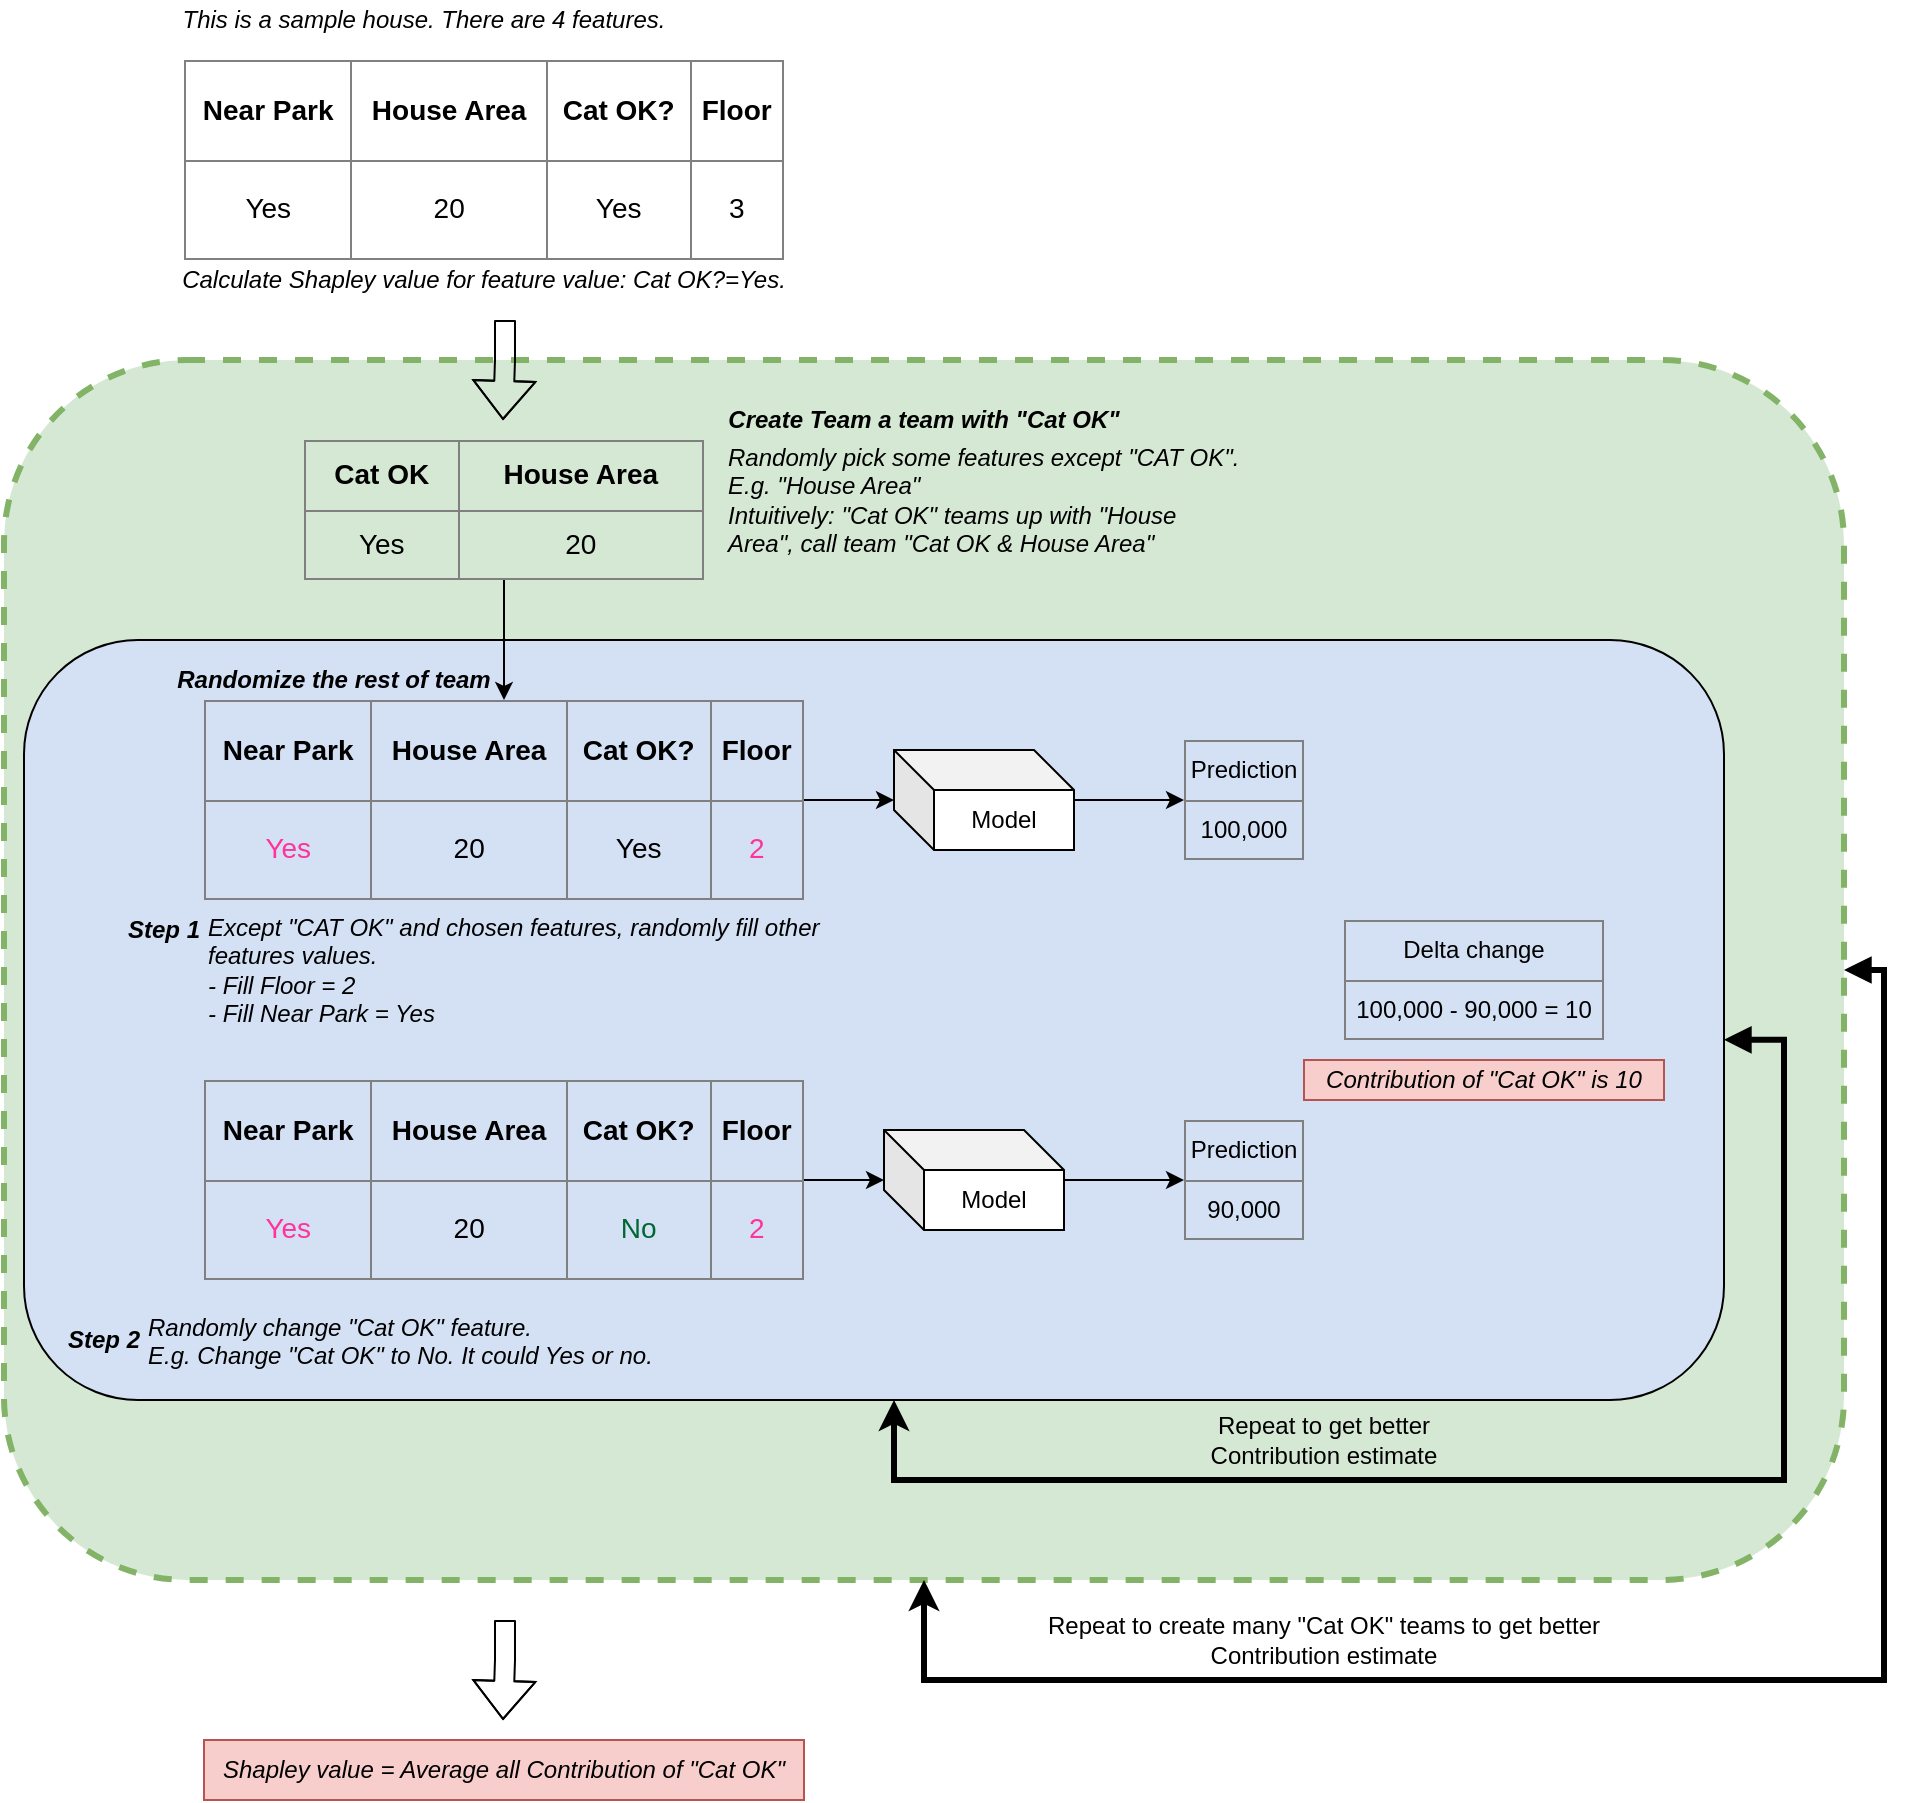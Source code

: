 <mxfile version="13.6.5" pages="4">
    <diagram id="_b5Rkqr3byR9Z1XHX-ov" name="shapley">
        <mxGraphModel dx="1127" dy="860" grid="1" gridSize="10" guides="1" tooltips="1" connect="1" arrows="1" fold="1" page="1" pageScale="1" pageWidth="1169" pageHeight="827" math="0" shadow="0">
            <root>
                <mxCell id="ipJoD4O8Gq_C7agh12_e-0"/>
                <mxCell id="ipJoD4O8Gq_C7agh12_e-1" parent="ipJoD4O8Gq_C7agh12_e-0"/>
                <mxCell id="haKVdh3nFrV-VK93i_FL-26" value="" style="rounded=1;whiteSpace=wrap;html=1;align=left;dashed=1;strokeWidth=3;fillColor=#d5e8d4;strokeColor=#82b366;" vertex="1" parent="ipJoD4O8Gq_C7agh12_e-1">
                    <mxGeometry x="80" y="220" width="920" height="610" as="geometry"/>
                </mxCell>
                <mxCell id="haKVdh3nFrV-VK93i_FL-16" value="" style="rounded=1;whiteSpace=wrap;html=1;align=left;fillColor=#D4E1F5;" vertex="1" parent="ipJoD4O8Gq_C7agh12_e-1">
                    <mxGeometry x="90" y="360" width="850" height="380" as="geometry"/>
                </mxCell>
                <mxCell id="Y4hTjhzURIqlfnZE_zD2-0" value="&lt;table border=&quot;1&quot; width=&quot;100%&quot; style=&quot;width: 100% ; height: 100% ; border-collapse: collapse&quot;&gt;&lt;tbody style=&quot;font-size: 14px&quot;&gt;&lt;tr&gt;&lt;td&gt;&lt;b&gt;Near Park&lt;/b&gt;&lt;/td&gt;&lt;td&gt;&lt;b&gt;House Area&lt;/b&gt;&lt;/td&gt;&lt;td&gt;&lt;b&gt;Cat OK?&lt;/b&gt;&lt;/td&gt;&lt;td&gt;&lt;b&gt;Floor&lt;/b&gt;&lt;/td&gt;&lt;/tr&gt;&lt;tr&gt;&lt;td&gt;Yes&lt;/td&gt;&lt;td&gt;20&lt;/td&gt;&lt;td&gt;Yes&lt;/td&gt;&lt;td&gt;3&lt;/td&gt;&lt;/tr&gt;&lt;/tbody&gt;&lt;/table&gt;" style="text;html=1;strokeColor=none;fillColor=none;overflow=fill;fontSize=12;align=center;" parent="ipJoD4O8Gq_C7agh12_e-1" vertex="1">
                    <mxGeometry x="170" y="70" width="300" height="100" as="geometry"/>
                </mxCell>
                <mxCell id="Y4hTjhzURIqlfnZE_zD2-12" value="" style="edgeStyle=orthogonalEdgeStyle;rounded=0;orthogonalLoop=1;jettySize=auto;html=1;fontSize=12;exitX=1;exitY=0.5;exitDx=0;exitDy=0;" parent="ipJoD4O8Gq_C7agh12_e-1" source="haKVdh3nFrV-VK93i_FL-4" target="haKVdh3nFrV-VK93i_FL-1" edge="1">
                    <mxGeometry relative="1" as="geometry">
                        <mxPoint x="570" y="320" as="targetPoint"/>
                    </mxGeometry>
                </mxCell>
                <mxCell id="haKVdh3nFrV-VK93i_FL-5" value="" style="edgeStyle=orthogonalEdgeStyle;rounded=0;orthogonalLoop=1;jettySize=auto;html=1;" edge="1" parent="ipJoD4O8Gq_C7agh12_e-1" source="Y4hTjhzURIqlfnZE_zD2-1" target="haKVdh3nFrV-VK93i_FL-4">
                    <mxGeometry relative="1" as="geometry"/>
                </mxCell>
                <mxCell id="Y4hTjhzURIqlfnZE_zD2-1" value="&lt;table border=&quot;1&quot; width=&quot;100%&quot; style=&quot;width: 100% ; height: 100% ; border-collapse: collapse&quot;&gt;&lt;tbody style=&quot;font-size: 14px&quot;&gt;&lt;tr&gt;&lt;td&gt;&lt;b&gt;Cat OK&lt;/b&gt;&lt;/td&gt;&lt;td&gt;&lt;b&gt;House Area&lt;/b&gt;&lt;/td&gt;&lt;/tr&gt;&lt;tr&gt;&lt;td&gt;Yes&lt;/td&gt;&lt;td&gt;20&lt;/td&gt;&lt;/tr&gt;&lt;/tbody&gt;&lt;/table&gt;" style="text;html=1;strokeColor=none;fillColor=none;overflow=fill;fontSize=12;align=center;" parent="ipJoD4O8Gq_C7agh12_e-1" vertex="1">
                    <mxGeometry x="230" y="260" width="200" height="70" as="geometry"/>
                </mxCell>
                <mxCell id="Y4hTjhzURIqlfnZE_zD2-27" value="Randomly pick some features except &quot;CAT OK&quot;. E.g. &quot;House Area&quot;&lt;br&gt;Intuitively: &quot;Cat OK&quot; teams up with &quot;House Area&quot;, call team &quot;Cat OK &amp;amp; House Area&quot;" style="text;html=1;strokeColor=none;fillColor=none;align=left;verticalAlign=middle;whiteSpace=wrap;rounded=0;fontSize=12;fontStyle=2" parent="ipJoD4O8Gq_C7agh12_e-1" vertex="1">
                    <mxGeometry x="440" y="260" width="260" height="60" as="geometry"/>
                </mxCell>
                <mxCell id="Y4hTjhzURIqlfnZE_zD2-29" value="This is a sample house. There are 4 features." style="text;html=1;strokeColor=none;fillColor=none;align=center;verticalAlign=middle;whiteSpace=wrap;rounded=0;fontSize=12;fontStyle=2" parent="ipJoD4O8Gq_C7agh12_e-1" vertex="1">
                    <mxGeometry x="130" y="40" width="320" height="20" as="geometry"/>
                </mxCell>
                <mxCell id="Y4hTjhzURIqlfnZE_zD2-30" value="" style="shape=flexArrow;endArrow=classic;html=1;fontSize=12;" parent="ipJoD4O8Gq_C7agh12_e-1" edge="1">
                    <mxGeometry width="50" height="50" relative="1" as="geometry">
                        <mxPoint x="330.5" y="200" as="sourcePoint"/>
                        <mxPoint x="329.5" y="250" as="targetPoint"/>
                        <Array as="points">
                            <mxPoint x="330.5" y="220"/>
                        </Array>
                    </mxGeometry>
                </mxCell>
                <mxCell id="bMY2A5vMi_21tMdnOpJw-0" value="Calculate Shapley value for feature value: Cat OK?=Yes." style="text;html=1;strokeColor=none;fillColor=none;align=center;verticalAlign=middle;whiteSpace=wrap;rounded=0;fontSize=12;fontStyle=2" vertex="1" parent="ipJoD4O8Gq_C7agh12_e-1">
                    <mxGeometry x="140" y="170" width="360" height="20" as="geometry"/>
                </mxCell>
                <mxCell id="bMY2A5vMi_21tMdnOpJw-1" value="Except &quot;CAT OK&quot; and chosen features, randomly fill other features values.&lt;br&gt;- Fill Floor = 2&lt;br&gt;- Fill Near Park = Yes" style="text;html=1;strokeColor=none;fillColor=none;align=left;verticalAlign=middle;whiteSpace=wrap;rounded=0;fontSize=12;fontStyle=2" vertex="1" parent="ipJoD4O8Gq_C7agh12_e-1">
                    <mxGeometry x="180" y="495" width="320" height="60" as="geometry"/>
                </mxCell>
                <mxCell id="haKVdh3nFrV-VK93i_FL-0" value="" style="edgeStyle=orthogonalEdgeStyle;rounded=0;orthogonalLoop=1;jettySize=auto;html=1;" edge="1" parent="ipJoD4O8Gq_C7agh12_e-1" source="haKVdh3nFrV-VK93i_FL-1" target="haKVdh3nFrV-VK93i_FL-2">
                    <mxGeometry relative="1" as="geometry"/>
                </mxCell>
                <mxCell id="haKVdh3nFrV-VK93i_FL-1" value="Model" style="shape=cube;whiteSpace=wrap;html=1;boundedLbl=1;backgroundOutline=1;darkOpacity=0.05;darkOpacity2=0.1;" vertex="1" parent="ipJoD4O8Gq_C7agh12_e-1">
                    <mxGeometry x="525" y="415" width="90" height="50" as="geometry"/>
                </mxCell>
                <mxCell id="haKVdh3nFrV-VK93i_FL-2" value="&lt;table border=&quot;1&quot; width=&quot;100%&quot; style=&quot;width: 100% ; height: 100% ; border-collapse: collapse&quot;&gt;&lt;tbody&gt;&lt;tr&gt;&lt;td&gt;Prediction&lt;/td&gt;&lt;/tr&gt;&lt;tr&gt;&lt;td&gt;100,000&lt;/td&gt;&lt;/tr&gt;&lt;/tbody&gt;&lt;/table&gt;" style="text;html=1;strokeColor=none;fillColor=none;overflow=fill;align=center;" vertex="1" parent="ipJoD4O8Gq_C7agh12_e-1">
                    <mxGeometry x="670" y="410" width="60" height="60" as="geometry"/>
                </mxCell>
                <mxCell id="haKVdh3nFrV-VK93i_FL-4" value="&lt;table border=&quot;1&quot; width=&quot;100%&quot; style=&quot;width: 100% ; height: 100% ; border-collapse: collapse&quot;&gt;&lt;tbody style=&quot;font-size: 14px&quot;&gt;&lt;tr&gt;&lt;td&gt;&lt;b&gt;Near Park&lt;/b&gt;&lt;/td&gt;&lt;td&gt;&lt;b&gt;House Area&lt;/b&gt;&lt;/td&gt;&lt;td&gt;&lt;b&gt;Cat OK?&lt;/b&gt;&lt;/td&gt;&lt;td&gt;&lt;b&gt;Floor&lt;/b&gt;&lt;/td&gt;&lt;/tr&gt;&lt;tr&gt;&lt;td&gt;&lt;font color=&quot;#ff3399&quot;&gt;Yes&lt;/font&gt;&lt;/td&gt;&lt;td&gt;20&lt;/td&gt;&lt;td&gt;Yes&lt;/td&gt;&lt;td&gt;&lt;font color=&quot;#ff3399&quot;&gt;2&lt;/font&gt;&lt;/td&gt;&lt;/tr&gt;&lt;/tbody&gt;&lt;/table&gt;" style="text;html=1;strokeColor=none;fillColor=none;overflow=fill;fontSize=12;align=center;" vertex="1" parent="ipJoD4O8Gq_C7agh12_e-1">
                    <mxGeometry x="180" y="390" width="300" height="100" as="geometry"/>
                </mxCell>
                <mxCell id="haKVdh3nFrV-VK93i_FL-7" value="Create Team a team with &quot;Cat OK&quot;" style="text;html=1;strokeColor=none;fillColor=none;align=center;verticalAlign=middle;whiteSpace=wrap;rounded=0;fontStyle=3" vertex="1" parent="ipJoD4O8Gq_C7agh12_e-1">
                    <mxGeometry x="440" y="240" width="200" height="20" as="geometry"/>
                </mxCell>
                <mxCell id="haKVdh3nFrV-VK93i_FL-8" value="Step 1" style="text;html=1;strokeColor=none;fillColor=none;align=center;verticalAlign=middle;whiteSpace=wrap;rounded=0;fontStyle=3" vertex="1" parent="ipJoD4O8Gq_C7agh12_e-1">
                    <mxGeometry x="140" y="495" width="40" height="20" as="geometry"/>
                </mxCell>
                <mxCell id="haKVdh3nFrV-VK93i_FL-9" value="" style="edgeStyle=orthogonalEdgeStyle;rounded=0;orthogonalLoop=1;jettySize=auto;html=1;fontSize=12;exitX=1;exitY=0.5;exitDx=0;exitDy=0;" edge="1" parent="ipJoD4O8Gq_C7agh12_e-1" source="haKVdh3nFrV-VK93i_FL-14" target="haKVdh3nFrV-VK93i_FL-12">
                    <mxGeometry relative="1" as="geometry">
                        <mxPoint x="570" y="520" as="targetPoint"/>
                    </mxGeometry>
                </mxCell>
                <mxCell id="haKVdh3nFrV-VK93i_FL-10" value="Randomly change &quot;Cat OK&quot; feature.&lt;br&gt;E.g. Change &quot;Cat OK&quot; to No. It could Yes or no." style="text;html=1;strokeColor=none;fillColor=none;align=left;verticalAlign=top;whiteSpace=wrap;rounded=0;fontSize=12;fontStyle=2" vertex="1" parent="ipJoD4O8Gq_C7agh12_e-1">
                    <mxGeometry x="150" y="690" width="320" height="60" as="geometry"/>
                </mxCell>
                <mxCell id="haKVdh3nFrV-VK93i_FL-11" value="" style="edgeStyle=orthogonalEdgeStyle;rounded=0;orthogonalLoop=1;jettySize=auto;html=1;" edge="1" parent="ipJoD4O8Gq_C7agh12_e-1" source="haKVdh3nFrV-VK93i_FL-12" target="haKVdh3nFrV-VK93i_FL-13">
                    <mxGeometry relative="1" as="geometry"/>
                </mxCell>
                <mxCell id="haKVdh3nFrV-VK93i_FL-12" value="Model" style="shape=cube;whiteSpace=wrap;html=1;boundedLbl=1;backgroundOutline=1;darkOpacity=0.05;darkOpacity2=0.1;" vertex="1" parent="ipJoD4O8Gq_C7agh12_e-1">
                    <mxGeometry x="520" y="605" width="90" height="50" as="geometry"/>
                </mxCell>
                <mxCell id="haKVdh3nFrV-VK93i_FL-13" value="&lt;table border=&quot;1&quot; width=&quot;100%&quot; style=&quot;width: 100% ; height: 100% ; border-collapse: collapse&quot;&gt;&lt;tbody&gt;&lt;tr&gt;&lt;td&gt;Prediction&lt;/td&gt;&lt;/tr&gt;&lt;tr&gt;&lt;td&gt;90,000&lt;/td&gt;&lt;/tr&gt;&lt;/tbody&gt;&lt;/table&gt;" style="text;html=1;strokeColor=none;fillColor=none;overflow=fill;align=center;" vertex="1" parent="ipJoD4O8Gq_C7agh12_e-1">
                    <mxGeometry x="670" y="600" width="60" height="60" as="geometry"/>
                </mxCell>
                <mxCell id="haKVdh3nFrV-VK93i_FL-14" value="&lt;table border=&quot;1&quot; width=&quot;100%&quot; style=&quot;width: 100% ; height: 100% ; border-collapse: collapse&quot;&gt;&lt;tbody style=&quot;font-size: 14px&quot;&gt;&lt;tr&gt;&lt;td&gt;&lt;b&gt;Near Park&lt;/b&gt;&lt;/td&gt;&lt;td&gt;&lt;b&gt;House Area&lt;/b&gt;&lt;/td&gt;&lt;td&gt;&lt;b&gt;Cat OK?&lt;/b&gt;&lt;/td&gt;&lt;td&gt;&lt;b&gt;Floor&lt;/b&gt;&lt;/td&gt;&lt;/tr&gt;&lt;tr&gt;&lt;td&gt;&lt;font color=&quot;#ff3399&quot;&gt;Yes&lt;/font&gt;&lt;/td&gt;&lt;td&gt;20&lt;/td&gt;&lt;td&gt;&lt;font color=&quot;#006633&quot;&gt;No&lt;/font&gt;&lt;/td&gt;&lt;td&gt;&lt;font color=&quot;#ff3399&quot;&gt;2&lt;/font&gt;&lt;/td&gt;&lt;/tr&gt;&lt;/tbody&gt;&lt;/table&gt;" style="text;html=1;strokeColor=none;fillColor=none;overflow=fill;fontSize=12;align=center;" vertex="1" parent="ipJoD4O8Gq_C7agh12_e-1">
                    <mxGeometry x="180" y="580" width="300" height="100" as="geometry"/>
                </mxCell>
                <mxCell id="haKVdh3nFrV-VK93i_FL-15" value="Step 2" style="text;html=1;strokeColor=none;fillColor=none;align=center;verticalAlign=middle;whiteSpace=wrap;rounded=0;fontStyle=3" vertex="1" parent="ipJoD4O8Gq_C7agh12_e-1">
                    <mxGeometry x="110" y="700" width="40" height="20" as="geometry"/>
                </mxCell>
                <mxCell id="haKVdh3nFrV-VK93i_FL-20" value="&lt;table border=&quot;1&quot; width=&quot;100%&quot; style=&quot;width: 100% ; height: 100% ; border-collapse: collapse&quot;&gt;&lt;tbody&gt;&lt;tr&gt;&lt;td&gt;Delta change&lt;/td&gt;&lt;/tr&gt;&lt;tr&gt;&lt;td&gt;100,000 - 90,000 = 10&lt;/td&gt;&lt;/tr&gt;&lt;/tbody&gt;&lt;/table&gt;" style="text;html=1;strokeColor=none;fillColor=none;overflow=fill;align=center;" vertex="1" parent="ipJoD4O8Gq_C7agh12_e-1">
                    <mxGeometry x="750" y="500" width="130" height="60" as="geometry"/>
                </mxCell>
                <mxCell id="haKVdh3nFrV-VK93i_FL-22" value="Contribution of &quot;Cat OK&quot; is 10" style="text;html=1;align=center;verticalAlign=middle;whiteSpace=wrap;rounded=0;fontStyle=2;fillColor=#f8cecc;strokeColor=#b85450;" vertex="1" parent="ipJoD4O8Gq_C7agh12_e-1">
                    <mxGeometry x="730" y="570" width="180" height="20" as="geometry"/>
                </mxCell>
                <mxCell id="haKVdh3nFrV-VK93i_FL-24" style="edgeStyle=orthogonalEdgeStyle;rounded=0;orthogonalLoop=1;jettySize=auto;html=1;entryX=1;entryY=0.526;entryDx=0;entryDy=0;entryPerimeter=0;endArrow=block;endFill=1;strokeWidth=3;startArrow=classic;startFill=1;" edge="1" parent="ipJoD4O8Gq_C7agh12_e-1" source="haKVdh3nFrV-VK93i_FL-16" target="haKVdh3nFrV-VK93i_FL-16">
                    <mxGeometry relative="1" as="geometry">
                        <mxPoint x="1030" y="600" as="targetPoint"/>
                        <Array as="points">
                            <mxPoint x="525" y="780"/>
                            <mxPoint x="970" y="780"/>
                            <mxPoint x="970" y="560"/>
                        </Array>
                    </mxGeometry>
                </mxCell>
                <mxCell id="haKVdh3nFrV-VK93i_FL-25" value="Repeat to get better Contribution estimate" style="text;html=1;strokeColor=none;fillColor=none;align=center;verticalAlign=middle;whiteSpace=wrap;rounded=0;" vertex="1" parent="ipJoD4O8Gq_C7agh12_e-1">
                    <mxGeometry x="670" y="750" width="140" height="20" as="geometry"/>
                </mxCell>
                <mxCell id="haKVdh3nFrV-VK93i_FL-27" style="edgeStyle=orthogonalEdgeStyle;rounded=0;orthogonalLoop=1;jettySize=auto;html=1;entryX=1;entryY=0.5;entryDx=0;entryDy=0;startArrow=classic;startFill=1;endArrow=block;endFill=1;strokeWidth=3;" edge="1" parent="ipJoD4O8Gq_C7agh12_e-1" source="haKVdh3nFrV-VK93i_FL-26" target="haKVdh3nFrV-VK93i_FL-26">
                    <mxGeometry relative="1" as="geometry">
                        <Array as="points">
                            <mxPoint x="540" y="880"/>
                            <mxPoint x="1020" y="880"/>
                            <mxPoint x="1020" y="525"/>
                        </Array>
                    </mxGeometry>
                </mxCell>
                <mxCell id="haKVdh3nFrV-VK93i_FL-29" value="Repeat to create many &quot;Cat OK&quot; teams to get better Contribution estimate" style="text;html=1;strokeColor=none;fillColor=none;align=center;verticalAlign=middle;whiteSpace=wrap;rounded=0;" vertex="1" parent="ipJoD4O8Gq_C7agh12_e-1">
                    <mxGeometry x="595" y="850" width="290" height="20" as="geometry"/>
                </mxCell>
                <mxCell id="haKVdh3nFrV-VK93i_FL-30" value="" style="shape=flexArrow;endArrow=classic;html=1;fontSize=12;" edge="1" parent="ipJoD4O8Gq_C7agh12_e-1">
                    <mxGeometry width="50" height="50" relative="1" as="geometry">
                        <mxPoint x="330.5" y="850" as="sourcePoint"/>
                        <mxPoint x="329.5" y="900" as="targetPoint"/>
                        <Array as="points">
                            <mxPoint x="330.5" y="870"/>
                        </Array>
                    </mxGeometry>
                </mxCell>
                <mxCell id="haKVdh3nFrV-VK93i_FL-31" value="Shapley value = Average all Contribution of &quot;Cat OK&quot;" style="text;html=1;strokeColor=#b85450;fillColor=#f8cecc;align=center;verticalAlign=middle;whiteSpace=wrap;rounded=0;fontSize=12;fontStyle=2" vertex="1" parent="ipJoD4O8Gq_C7agh12_e-1">
                    <mxGeometry x="180" y="910" width="300" height="30" as="geometry"/>
                </mxCell>
                <mxCell id="haKVdh3nFrV-VK93i_FL-34" value="Randomize the rest of team" style="text;html=1;strokeColor=none;fillColor=none;align=center;verticalAlign=middle;whiteSpace=wrap;rounded=0;fontStyle=3" vertex="1" parent="ipJoD4O8Gq_C7agh12_e-1">
                    <mxGeometry x="150" y="370" width="190" height="20" as="geometry"/>
                </mxCell>
            </root>
        </mxGraphModel>
    </diagram>
    <diagram id="6hGFLwfOUW9BJ-s0fimq" name="pdp">
        <mxGraphModel dx="1127" dy="860" grid="1" gridSize="10" guides="1" tooltips="1" connect="1" arrows="1" fold="1" page="1" pageScale="1" pageWidth="1169" pageHeight="827" math="0" shadow="0">
            <root>
                <mxCell id="0"/>
                <mxCell id="1" parent="0"/>
                <mxCell id="5" value="" style="edgeStyle=orthogonalEdgeStyle;rounded=0;orthogonalLoop=1;jettySize=auto;html=1;" parent="1" source="3" target="4" edge="1">
                    <mxGeometry relative="1" as="geometry"/>
                </mxCell>
                <mxCell id="8" value="" style="edgeStyle=orthogonalEdgeStyle;rounded=0;orthogonalLoop=1;jettySize=auto;html=1;" parent="1" source="3" target="7" edge="1">
                    <mxGeometry relative="1" as="geometry"/>
                </mxCell>
                <mxCell id="26" value="" style="edgeStyle=orthogonalEdgeStyle;rounded=0;orthogonalLoop=1;jettySize=auto;html=1;entryX=0;entryY=0.5;entryDx=0;entryDy=0;" parent="1" source="3" target="24" edge="1">
                    <mxGeometry relative="1" as="geometry">
                        <Array as="points">
                            <mxPoint x="200" y="275"/>
                            <mxPoint x="200" y="432"/>
                        </Array>
                    </mxGeometry>
                </mxCell>
                <mxCell id="3" value="&lt;table border=&quot;1&quot; width=&quot;100%&quot; style=&quot;width: 100%; height: 100%; border-collapse: collapse; font-size: 14px;&quot;&gt;&lt;tbody style=&quot;font-size: 14px;&quot;&gt;&lt;tr style=&quot;font-size: 14px;&quot;&gt;&lt;td align=&quot;center&quot; style=&quot;font-size: 14px;&quot;&gt;&lt;b style=&quot;font-size: 14px;&quot;&gt;&lt;font style=&quot;font-size: 14px;&quot;&gt;F1&lt;/font&gt;&lt;/b&gt;&lt;/td&gt;&lt;td align=&quot;center&quot; style=&quot;font-size: 14px;&quot;&gt;&lt;font style=&quot;font-size: 14px;&quot;&gt;&lt;b style=&quot;font-size: 14px;&quot;&gt;F2&lt;/b&gt;&lt;/font&gt;&lt;/td&gt;&lt;td align=&quot;center&quot; style=&quot;font-size: 14px;&quot;&gt;&lt;b style=&quot;font-size: 14px;&quot;&gt;&lt;font style=&quot;font-size: 14px;&quot;&gt;F3&lt;/font&gt;&lt;/b&gt;&lt;/td&gt;&lt;/tr&gt;&lt;tr style=&quot;font-size: 14px;&quot;&gt;&lt;td align=&quot;center&quot; style=&quot;font-size: 14px;&quot;&gt;&lt;font style=&quot;font-size: 14px;&quot;&gt;A&lt;/font&gt;&lt;/td&gt;&lt;td align=&quot;center&quot; style=&quot;font-size: 14px;&quot;&gt;&lt;font style=&quot;font-size: 14px;&quot;&gt;1&lt;/font&gt;&lt;/td&gt;&lt;td align=&quot;center&quot; style=&quot;font-size: 14px;&quot;&gt;&lt;font style=&quot;font-size: 14px;&quot;&gt;4&lt;/font&gt;&lt;/td&gt;&lt;/tr&gt;&lt;tr style=&quot;font-size: 14px;&quot;&gt;&lt;td align=&quot;center&quot; style=&quot;font-size: 14px;&quot;&gt;&lt;font style=&quot;font-size: 14px;&quot;&gt;B&lt;/font&gt;&lt;/td&gt;&lt;td align=&quot;center&quot; style=&quot;font-size: 14px;&quot;&gt;&lt;font style=&quot;font-size: 14px;&quot;&gt;2&lt;/font&gt;&lt;/td&gt;&lt;td align=&quot;center&quot; style=&quot;font-size: 14px;&quot;&gt;&lt;font style=&quot;font-size: 14px;&quot;&gt;5&lt;/font&gt;&lt;/td&gt;&lt;/tr&gt;&lt;tr style=&quot;font-size: 14px;&quot;&gt;&lt;td style=&quot;text-align: center; font-size: 14px;&quot;&gt;&lt;font style=&quot;font-size: 14px;&quot;&gt;C&lt;/font&gt;&lt;/td&gt;&lt;td style=&quot;text-align: center; font-size: 14px;&quot;&gt;&lt;font style=&quot;font-size: 14px;&quot;&gt;3&lt;/font&gt;&lt;/td&gt;&lt;td style=&quot;text-align: center; font-size: 14px;&quot;&gt;&lt;font style=&quot;font-size: 14px;&quot;&gt;6&lt;/font&gt;&lt;/td&gt;&lt;/tr&gt;&lt;/tbody&gt;&lt;/table&gt;" style="text;html=1;strokeColor=none;fillColor=none;overflow=fill;fontSize=14;" parent="1" vertex="1">
                    <mxGeometry x="40" y="200" width="130" height="150" as="geometry"/>
                </mxCell>
                <mxCell id="13" value="" style="edgeStyle=orthogonalEdgeStyle;rounded=0;orthogonalLoop=1;jettySize=auto;html=1;" parent="1" source="7" target="12" edge="1">
                    <mxGeometry relative="1" as="geometry"/>
                </mxCell>
                <mxCell id="7" value="&lt;table border=&quot;1&quot; width=&quot;100%&quot; style=&quot;width: 100%; height: 100%; border-collapse: collapse; font-size: 14px;&quot;&gt;&lt;tbody style=&quot;font-size: 14px;&quot;&gt;&lt;tr style=&quot;font-size: 14px;&quot;&gt;&lt;td align=&quot;center&quot; style=&quot;font-size: 14px;&quot;&gt;&lt;b style=&quot;font-size: 14px;&quot;&gt;&lt;font style=&quot;font-size: 14px;&quot;&gt;F1&lt;/font&gt;&lt;/b&gt;&lt;/td&gt;&lt;td align=&quot;center&quot; style=&quot;font-size: 14px;&quot;&gt;&lt;b style=&quot;font-size: 14px;&quot;&gt;&lt;font style=&quot;font-size: 14px;&quot;&gt;F2&lt;/font&gt;&lt;/b&gt;&lt;/td&gt;&lt;td align=&quot;center&quot; style=&quot;font-size: 14px;&quot;&gt;&lt;b style=&quot;font-size: 14px;&quot;&gt;&lt;font style=&quot;font-size: 14px;&quot;&gt;F3&lt;/font&gt;&lt;/b&gt;&lt;/td&gt;&lt;/tr&gt;&lt;tr style=&quot;font-size: 14px;&quot;&gt;&lt;td align=&quot;center&quot; style=&quot;font-size: 14px;&quot;&gt;B&lt;/td&gt;&lt;td align=&quot;center&quot; style=&quot;font-size: 14px;&quot;&gt;1&lt;/td&gt;&lt;td align=&quot;center&quot; style=&quot;font-size: 14px;&quot;&gt;4&lt;/td&gt;&lt;/tr&gt;&lt;tr style=&quot;font-size: 14px;&quot;&gt;&lt;td align=&quot;center&quot; style=&quot;font-size: 14px;&quot;&gt;B&lt;/td&gt;&lt;td align=&quot;center&quot; style=&quot;font-size: 14px;&quot;&gt;2&lt;/td&gt;&lt;td align=&quot;center&quot; style=&quot;font-size: 14px;&quot;&gt;5&lt;/td&gt;&lt;/tr&gt;&lt;tr style=&quot;font-size: 14px;&quot;&gt;&lt;td style=&quot;text-align: center; font-size: 14px;&quot;&gt;B&lt;/td&gt;&lt;td style=&quot;text-align: center; font-size: 14px;&quot;&gt;3&lt;/td&gt;&lt;td style=&quot;text-align: center; font-size: 14px;&quot;&gt;6&lt;/td&gt;&lt;/tr&gt;&lt;/tbody&gt;&lt;/table&gt;" style="text;html=1;strokeColor=none;fillColor=none;overflow=fill;fontSize=14;" parent="1" vertex="1">
                    <mxGeometry x="230" y="280" width="130" height="110" as="geometry"/>
                </mxCell>
                <mxCell id="11" value="" style="edgeStyle=orthogonalEdgeStyle;rounded=0;orthogonalLoop=1;jettySize=auto;html=1;" parent="1" source="4" target="10" edge="1">
                    <mxGeometry relative="1" as="geometry"/>
                </mxCell>
                <mxCell id="4" value="&lt;table border=&quot;1&quot; width=&quot;100%&quot; style=&quot;width: 100% ; height: 100% ; border-collapse: collapse ; font-size: 14px&quot;&gt;&lt;tbody&gt;&lt;tr&gt;&lt;td align=&quot;center&quot;&gt;&lt;b&gt;&lt;font style=&quot;font-size: 14px&quot;&gt;F1&lt;/font&gt;&lt;/b&gt;&lt;/td&gt;&lt;td align=&quot;center&quot;&gt;&lt;b&gt;&lt;font style=&quot;font-size: 14px&quot;&gt;F2&lt;/font&gt;&lt;/b&gt;&lt;/td&gt;&lt;td align=&quot;center&quot;&gt;&lt;b&gt;&lt;font style=&quot;font-size: 14px&quot;&gt;F3&lt;/font&gt;&lt;/b&gt;&lt;/td&gt;&lt;/tr&gt;&lt;tr&gt;&lt;td align=&quot;center&quot;&gt;&lt;font style=&quot;font-size: 14px&quot;&gt;A&lt;/font&gt;&lt;/td&gt;&lt;td align=&quot;center&quot;&gt;&lt;font style=&quot;font-size: 14px&quot;&gt;1&lt;/font&gt;&lt;/td&gt;&lt;td align=&quot;center&quot;&gt;&lt;font style=&quot;font-size: 14px&quot;&gt;4&lt;/font&gt;&lt;/td&gt;&lt;/tr&gt;&lt;tr&gt;&lt;td align=&quot;center&quot;&gt;&lt;font style=&quot;font-size: 14px&quot;&gt;A&lt;/font&gt;&lt;/td&gt;&lt;td align=&quot;center&quot;&gt;&lt;font style=&quot;font-size: 14px&quot;&gt;2&lt;/font&gt;&lt;/td&gt;&lt;td align=&quot;center&quot;&gt;&lt;font style=&quot;font-size: 14px&quot;&gt;5&lt;/font&gt;&lt;/td&gt;&lt;/tr&gt;&lt;tr&gt;&lt;td style=&quot;text-align: center&quot;&gt;&lt;font style=&quot;font-size: 14px&quot;&gt;A&lt;/font&gt;&lt;/td&gt;&lt;td style=&quot;text-align: center&quot;&gt;&lt;font style=&quot;font-size: 14px&quot;&gt;3&lt;/font&gt;&lt;/td&gt;&lt;td style=&quot;text-align: center&quot;&gt;&lt;font style=&quot;font-size: 14px&quot;&gt;6&lt;/font&gt;&lt;/td&gt;&lt;/tr&gt;&lt;/tbody&gt;&lt;/table&gt;" style="text;html=1;strokeColor=none;fillColor=none;overflow=fill;" parent="1" vertex="1">
                    <mxGeometry x="230" y="110" width="130" height="110" as="geometry"/>
                </mxCell>
                <mxCell id="18" value="" style="edgeStyle=orthogonalEdgeStyle;rounded=0;orthogonalLoop=1;jettySize=auto;html=1;" parent="1" source="10" target="15" edge="1">
                    <mxGeometry relative="1" as="geometry"/>
                </mxCell>
                <mxCell id="10" value="Model" style="shape=cube;whiteSpace=wrap;html=1;boundedLbl=1;backgroundOutline=1;darkOpacity=0.05;darkOpacity2=0.1;" parent="1" vertex="1">
                    <mxGeometry x="440" y="140" width="90" height="50" as="geometry"/>
                </mxCell>
                <mxCell id="17" value="" style="edgeStyle=orthogonalEdgeStyle;rounded=0;orthogonalLoop=1;jettySize=auto;html=1;" parent="1" source="12" target="16" edge="1">
                    <mxGeometry relative="1" as="geometry"/>
                </mxCell>
                <mxCell id="12" value="Model" style="shape=cube;whiteSpace=wrap;html=1;boundedLbl=1;backgroundOutline=1;darkOpacity=0.05;darkOpacity2=0.1;" parent="1" vertex="1">
                    <mxGeometry x="440" y="310" width="90" height="50" as="geometry"/>
                </mxCell>
                <mxCell id="21" value="" style="edgeStyle=orthogonalEdgeStyle;rounded=0;orthogonalLoop=1;jettySize=auto;html=1;" parent="1" source="15" target="20" edge="1">
                    <mxGeometry relative="1" as="geometry"/>
                </mxCell>
                <mxCell id="15" value="&lt;table border=&quot;1&quot; width=&quot;100%&quot; style=&quot;width: 100% ; height: 100% ; border-collapse: collapse&quot;&gt;&lt;tbody&gt;&lt;tr&gt;&lt;td&gt;Prediction&lt;/td&gt;&lt;/tr&gt;&lt;tr&gt;&lt;td&gt;0.5&lt;/td&gt;&lt;/tr&gt;&lt;tr&gt;&lt;td&gt;0.2&lt;/td&gt;&lt;/tr&gt;&lt;tr&gt;&lt;td&gt;0.1&lt;/td&gt;&lt;/tr&gt;&lt;/tbody&gt;&lt;/table&gt;" style="text;html=1;strokeColor=none;fillColor=none;overflow=fill;align=center;" parent="1" vertex="1">
                    <mxGeometry x="600" y="95" width="60" height="140" as="geometry"/>
                </mxCell>
                <mxCell id="23" value="" style="edgeStyle=orthogonalEdgeStyle;rounded=0;orthogonalLoop=1;jettySize=auto;html=1;" parent="1" source="16" target="22" edge="1">
                    <mxGeometry relative="1" as="geometry"/>
                </mxCell>
                <mxCell id="16" value="&lt;table border=&quot;1&quot; width=&quot;100%&quot; style=&quot;width: 100% ; height: 100% ; border-collapse: collapse&quot;&gt;&lt;tbody&gt;&lt;tr&gt;&lt;td&gt;Prediction&lt;/td&gt;&lt;/tr&gt;&lt;tr&gt;&lt;td&gt;0.8&lt;/td&gt;&lt;/tr&gt;&lt;tr&gt;&lt;td&gt;0.3&lt;/td&gt;&lt;/tr&gt;&lt;tr&gt;&lt;td&gt;0.3&lt;/td&gt;&lt;/tr&gt;&lt;/tbody&gt;&lt;/table&gt;" style="text;html=1;strokeColor=none;fillColor=none;overflow=fill;align=center;" parent="1" vertex="1">
                    <mxGeometry x="600" y="265" width="60" height="140" as="geometry"/>
                </mxCell>
                <mxCell id="20" value="&lt;table border=&quot;1&quot; width=&quot;100%&quot; style=&quot;width: 100% ; height: 100% ; border-collapse: collapse&quot;&gt;&lt;tbody&gt;&lt;tr&gt;&lt;td align=&quot;center&quot;&gt;Prediction&lt;/td&gt;&lt;/tr&gt;&lt;tr&gt;&lt;td align=&quot;center&quot;&gt;0.23&lt;/td&gt;&lt;/tr&gt;&lt;/tbody&gt;&lt;/table&gt;" style="text;html=1;strokeColor=none;fillColor=none;overflow=fill;" parent="1" vertex="1">
                    <mxGeometry x="720" y="122.5" width="60" height="85" as="geometry"/>
                </mxCell>
                <mxCell id="22" value="&lt;table border=&quot;1&quot; width=&quot;100%&quot; style=&quot;width: 100% ; height: 100% ; border-collapse: collapse&quot;&gt;&lt;tbody&gt;&lt;tr&gt;&lt;td align=&quot;center&quot;&gt;Prediction&lt;/td&gt;&lt;/tr&gt;&lt;tr&gt;&lt;td align=&quot;center&quot;&gt;0.53&lt;/td&gt;&lt;/tr&gt;&lt;/tbody&gt;&lt;/table&gt;" style="text;html=1;strokeColor=none;fillColor=none;overflow=fill;" parent="1" vertex="1">
                    <mxGeometry x="720" y="292.5" width="60" height="85" as="geometry"/>
                </mxCell>
                <mxCell id="24" value="Repeat for other values in feature F1..." style="shape=ext;double=1;rounded=0;whiteSpace=wrap;html=1;" parent="1" vertex="1">
                    <mxGeometry x="270" y="414" width="490" height="36" as="geometry"/>
                </mxCell>
                <mxCell id="29" value="&lt;table border=&quot;1&quot; width=&quot;100%&quot; style=&quot;width: 100% ; height: 100% ; border-collapse: collapse ; font-size: 14px&quot;&gt;&lt;tbody style=&quot;font-size: 14px&quot;&gt;&lt;tr style=&quot;font-size: 14px&quot;&gt;&lt;td align=&quot;center&quot; style=&quot;font-size: 14px&quot;&gt;&lt;b style=&quot;font-size: 14px&quot;&gt;&lt;font style=&quot;font-size: 14px&quot;&gt;F1&lt;/font&gt;&lt;/b&gt;&lt;/td&gt;&lt;td align=&quot;center&quot; style=&quot;font-size: 14px&quot;&gt;&lt;font style=&quot;font-size: 14px&quot;&gt;&lt;b style=&quot;font-size: 14px&quot;&gt;Predictions&lt;/b&gt;&lt;/font&gt;&lt;/td&gt;&lt;/tr&gt;&lt;tr style=&quot;font-size: 14px&quot;&gt;&lt;td align=&quot;center&quot; style=&quot;font-size: 14px&quot;&gt;A&lt;/td&gt;&lt;td align=&quot;center&quot; style=&quot;font-size: 14px&quot;&gt;0.23&lt;/td&gt;&lt;/tr&gt;&lt;tr style=&quot;font-size: 14px&quot;&gt;&lt;td align=&quot;center&quot; style=&quot;font-size: 14px&quot;&gt;B&lt;/td&gt;&lt;td align=&quot;center&quot; style=&quot;font-size: 14px&quot;&gt;0.53&lt;/td&gt;&lt;/tr&gt;&lt;tr style=&quot;font-size: 14px&quot;&gt;&lt;td style=&quot;text-align: center ; font-size: 14px&quot;&gt;C&lt;/td&gt;&lt;td style=&quot;text-align: center ; font-size: 14px&quot;&gt;0.2&lt;/td&gt;&lt;/tr&gt;&lt;/tbody&gt;&lt;/table&gt;" style="text;html=1;strokeColor=none;fillColor=none;overflow=fill;fontSize=14;" parent="1" vertex="1">
                    <mxGeometry x="890" y="170" width="170" height="150" as="geometry"/>
                </mxCell>
                <mxCell id="30" value="" style="endArrow=classic;html=1;fontSize=14;entryX=0;entryY=0.5;entryDx=0;entryDy=0;exitX=1;exitY=0.5;exitDx=0;exitDy=0;" parent="1" source="20" target="29" edge="1">
                    <mxGeometry width="50" height="50" relative="1" as="geometry">
                        <mxPoint x="690" y="330" as="sourcePoint"/>
                        <mxPoint x="740" y="280" as="targetPoint"/>
                    </mxGeometry>
                </mxCell>
                <mxCell id="31" value="" style="endArrow=classic;html=1;fontSize=14;entryX=0;entryY=0.5;entryDx=0;entryDy=0;exitX=1;exitY=0.5;exitDx=0;exitDy=0;" parent="1" source="22" target="29" edge="1">
                    <mxGeometry width="50" height="50" relative="1" as="geometry">
                        <mxPoint x="790" y="175" as="sourcePoint"/>
                        <mxPoint x="900" y="255" as="targetPoint"/>
                    </mxGeometry>
                </mxCell>
                <mxCell id="32" value="" style="endArrow=classic;html=1;fontSize=14;entryX=0;entryY=0.5;entryDx=0;entryDy=0;exitX=1;exitY=0.5;exitDx=0;exitDy=0;" parent="1" source="24" target="29" edge="1">
                    <mxGeometry width="50" height="50" relative="1" as="geometry">
                        <mxPoint x="790" y="345" as="sourcePoint"/>
                        <mxPoint x="900" y="255" as="targetPoint"/>
                    </mxGeometry>
                </mxCell>
                <mxCell id="33" value="Set &quot;A&quot; to F1" style="text;html=1;strokeColor=none;fillColor=none;align=center;verticalAlign=middle;whiteSpace=wrap;rounded=0;fontSize=13;fontStyle=2" parent="1" vertex="1">
                    <mxGeometry x="230" y="90" width="110" height="20" as="geometry"/>
                </mxCell>
                <mxCell id="34" value="Set &quot;B&quot; to F1" style="text;html=1;strokeColor=none;fillColor=none;align=center;verticalAlign=middle;whiteSpace=wrap;rounded=0;fontSize=13;fontStyle=2" parent="1" vertex="1">
                    <mxGeometry x="240" y="250" width="110" height="20" as="geometry"/>
                </mxCell>
                <mxCell id="35" value="Avg all predictions" style="text;html=1;strokeColor=none;fillColor=none;align=center;verticalAlign=middle;whiteSpace=wrap;rounded=0;fontSize=13;fontStyle=2" parent="1" vertex="1">
                    <mxGeometry x="695" y="95" width="110" height="20" as="geometry"/>
                </mxCell>
                <mxCell id="37" value="Avg all predictions" style="text;html=1;strokeColor=none;fillColor=none;align=center;verticalAlign=middle;whiteSpace=wrap;rounded=0;fontSize=13;fontStyle=2" parent="1" vertex="1">
                    <mxGeometry x="695" y="272.5" width="110" height="20" as="geometry"/>
                </mxCell>
                <mxCell id="38" value="PDP for F1" style="text;strokeColor=none;fillColor=none;html=1;fontSize=24;fontStyle=1;verticalAlign=middle;align=center;" parent="1" vertex="1">
                    <mxGeometry x="430" y="30" width="100" height="40" as="geometry"/>
                </mxCell>
                <mxCell id="arSvU0oEPpdhLdqOWEh5-38" value="How prediction changes for among values of features." style="text;html=1;strokeColor=none;fillColor=none;align=center;verticalAlign=middle;whiteSpace=wrap;rounded=0;fontSize=13;fontStyle=2" parent="1" vertex="1">
                    <mxGeometry x="880" y="330" width="210" height="20" as="geometry"/>
                </mxCell>
            </root>
        </mxGraphModel>
    </diagram>
    <diagram id="YUY6m3i7boVoxjHdAY1q" name="PFIMP">
        &#xa;
        <mxGraphModel dx="1150" dy="860" grid="1" gridSize="10" guides="1" tooltips="1" connect="1" arrows="1" fold="1" page="1" pageScale="1" pageWidth="3300" pageHeight="4681" math="0" shadow="0">
            &#xa;
            <root>
                &#xa;
                <mxCell id="HkLHAyswq8kgfgaEraqC-0"/>
                &#xa;
                <mxCell id="HkLHAyswq8kgfgaEraqC-1" parent="HkLHAyswq8kgfgaEraqC-0"/>
                &#xa;
                <mxCell id="2KZLn5wHk9nK_VMhMmcE-0" value="&lt;table border=&quot;1&quot; width=&quot;100%&quot; style=&quot;width: 100% ; height: 100% ; border-collapse: collapse ; font-size: 14px&quot;&gt;&lt;tbody style=&quot;font-size: 14px&quot;&gt;&lt;tr style=&quot;font-size: 14px&quot;&gt;&lt;td align=&quot;center&quot; style=&quot;font-size: 14px&quot;&gt;&lt;b style=&quot;font-size: 14px&quot;&gt;&lt;font style=&quot;font-size: 14px&quot; color=&quot;#ff3399&quot;&gt;F1&lt;/font&gt;&lt;/b&gt;&lt;/td&gt;&lt;td align=&quot;center&quot; style=&quot;font-size: 14px&quot;&gt;&lt;font style=&quot;font-size: 14px&quot;&gt;&lt;b style=&quot;font-size: 14px&quot;&gt;F2&lt;/b&gt;&lt;/font&gt;&lt;/td&gt;&lt;td align=&quot;center&quot; style=&quot;font-size: 14px&quot;&gt;&lt;b style=&quot;font-size: 14px&quot;&gt;&lt;font style=&quot;font-size: 14px&quot;&gt;F3&lt;/font&gt;&lt;/b&gt;&lt;/td&gt;&lt;/tr&gt;&lt;tr style=&quot;font-size: 14px&quot;&gt;&lt;td align=&quot;center&quot; style=&quot;font-size: 14px&quot;&gt;&lt;font style=&quot;font-size: 14px&quot;&gt;A&lt;/font&gt;&lt;/td&gt;&lt;td align=&quot;center&quot; style=&quot;font-size: 14px&quot;&gt;&lt;font style=&quot;font-size: 14px&quot;&gt;1&lt;/font&gt;&lt;/td&gt;&lt;td align=&quot;center&quot; style=&quot;font-size: 14px&quot;&gt;&lt;font style=&quot;font-size: 14px&quot;&gt;4&lt;/font&gt;&lt;/td&gt;&lt;/tr&gt;&lt;tr style=&quot;font-size: 14px&quot;&gt;&lt;td align=&quot;center&quot; style=&quot;font-size: 14px&quot;&gt;&lt;font style=&quot;font-size: 14px&quot;&gt;B&lt;/font&gt;&lt;/td&gt;&lt;td align=&quot;center&quot; style=&quot;font-size: 14px&quot;&gt;&lt;font style=&quot;font-size: 14px&quot;&gt;2&lt;/font&gt;&lt;/td&gt;&lt;td align=&quot;center&quot; style=&quot;font-size: 14px&quot;&gt;&lt;font style=&quot;font-size: 14px&quot;&gt;5&lt;/font&gt;&lt;/td&gt;&lt;/tr&gt;&lt;tr style=&quot;font-size: 14px&quot;&gt;&lt;td style=&quot;text-align: center ; font-size: 14px&quot;&gt;&lt;font style=&quot;font-size: 14px&quot;&gt;C&lt;/font&gt;&lt;/td&gt;&lt;td style=&quot;text-align: center ; font-size: 14px&quot;&gt;&lt;font style=&quot;font-size: 14px&quot;&gt;3&lt;/font&gt;&lt;/td&gt;&lt;td style=&quot;text-align: center ; font-size: 14px&quot;&gt;&lt;font style=&quot;font-size: 14px&quot;&gt;6&lt;/font&gt;&lt;/td&gt;&lt;/tr&gt;&lt;/tbody&gt;&lt;/table&gt;" style="text;html=1;strokeColor=none;fillColor=none;overflow=fill;fontSize=14;" parent="HkLHAyswq8kgfgaEraqC-1" vertex="1">
                    &#xa;
                    <mxGeometry x="80" y="80" width="130" height="150" as="geometry"/>
                    &#xa;
                </mxCell>
                &#xa;
                <mxCell id="SfqoKaldiRTwfECvRRcr-0" value="Model" style="shape=cube;whiteSpace=wrap;html=1;boundedLbl=1;backgroundOutline=1;darkOpacity=0.05;darkOpacity2=0.1;" parent="HkLHAyswq8kgfgaEraqC-1" vertex="1">
                    &#xa;
                    <mxGeometry x="250" y="140" width="90" height="50" as="geometry"/>
                    &#xa;
                </mxCell>
                &#xa;
                <mxCell id="MiWTA91bsvfncbDnKojD-0" value="" style="endArrow=classic;html=1;entryX=0;entryY=0;entryDx=0;entryDy=15;entryPerimeter=0;exitX=1;exitY=0.5;exitDx=0;exitDy=0;" parent="HkLHAyswq8kgfgaEraqC-1" source="2KZLn5wHk9nK_VMhMmcE-0" target="SfqoKaldiRTwfECvRRcr-0" edge="1">
                    &#xa;
                    <mxGeometry width="50" height="50" relative="1" as="geometry">
                        &#xa;
                        <mxPoint x="280" y="380" as="sourcePoint"/>
                        &#xa;
                        <mxPoint x="330" y="330" as="targetPoint"/>
                        &#xa;
                    </mxGeometry>
                    &#xa;
                </mxCell>
                &#xa;
                <mxCell id="HFdBUEBXMxLDc7wzqm-2-0" value="Predict" style="text;html=1;strokeColor=none;fillColor=none;align=center;verticalAlign=middle;whiteSpace=wrap;rounded=0;fontSize=13;fontStyle=2" parent="HkLHAyswq8kgfgaEraqC-1" vertex="1">
                    &#xa;
                    <mxGeometry x="330" y="130" width="110" height="20" as="geometry"/>
                    &#xa;
                </mxCell>
                &#xa;
                <mxCell id="HFdBUEBXMxLDc7wzqm-2-2" value="" style="endArrow=classic;html=1;exitX=0;exitY=0;exitDx=90;exitDy=20;exitPerimeter=0;" parent="HkLHAyswq8kgfgaEraqC-1" source="SfqoKaldiRTwfECvRRcr-0" target="xhd8FLFXxf5AxF6MOEap-0" edge="1">
                    &#xa;
                    <mxGeometry width="50" height="50" relative="1" as="geometry">
                        &#xa;
                        <mxPoint x="260" y="340" as="sourcePoint"/>
                        &#xa;
                        <mxPoint x="610" y="340" as="targetPoint"/>
                        &#xa;
                    </mxGeometry>
                    &#xa;
                </mxCell>
                &#xa;
                <mxCell id="xhd8FLFXxf5AxF6MOEap-0" value="&lt;table border=&quot;1&quot; width=&quot;100%&quot; style=&quot;width: 100% ; height: 100% ; border-collapse: collapse&quot;&gt;&lt;tbody&gt;&lt;tr&gt;&lt;td&gt;Prediction&lt;/td&gt;&lt;/tr&gt;&lt;tr&gt;&lt;td&gt;0.5&lt;/td&gt;&lt;/tr&gt;&lt;tr&gt;&lt;td&gt;0.2&lt;/td&gt;&lt;/tr&gt;&lt;tr&gt;&lt;td&gt;0.1&lt;/td&gt;&lt;/tr&gt;&lt;/tbody&gt;&lt;/table&gt;" style="text;html=1;strokeColor=none;fillColor=none;overflow=fill;align=center;" parent="HkLHAyswq8kgfgaEraqC-1" vertex="1">
                    &#xa;
                    <mxGeometry x="430" y="90" width="60" height="140" as="geometry"/>
                    &#xa;
                </mxCell>
                &#xa;
                <mxCell id="nI_7v8i7ZW2jfS_WiGOw-0" value="Error original = 0.8" style="text;html=1;strokeColor=none;fillColor=none;align=center;verticalAlign=middle;whiteSpace=wrap;rounded=0;strokeWidth=1;fontSize=15;" parent="HkLHAyswq8kgfgaEraqC-1" vertex="1">
                    &#xa;
                    <mxGeometry x="570" y="155" width="140" height="20" as="geometry"/>
                    &#xa;
                </mxCell>
                &#xa;
                <mxCell id="nI_7v8i7ZW2jfS_WiGOw-1" value="" style="endArrow=classic;html=1;exitX=1;exitY=0.5;exitDx=0;exitDy=0;entryX=0;entryY=0.25;entryDx=0;entryDy=0;" parent="HkLHAyswq8kgfgaEraqC-1" source="xhd8FLFXxf5AxF6MOEap-0" target="nI_7v8i7ZW2jfS_WiGOw-0" edge="1">
                    &#xa;
                    <mxGeometry width="50" height="50" relative="1" as="geometry">
                        &#xa;
                        <mxPoint x="350" y="170" as="sourcePoint"/>
                        &#xa;
                        <mxPoint x="440" y="170" as="targetPoint"/>
                        &#xa;
                    </mxGeometry>
                    &#xa;
                </mxCell>
                &#xa;
                <mxCell id="nI_7v8i7ZW2jfS_WiGOw-2" value="&lt;table border=&quot;1&quot; width=&quot;100%&quot; style=&quot;width: 100% ; height: 100% ; border-collapse: collapse ; font-size: 14px&quot;&gt;&lt;tbody style=&quot;font-size: 14px&quot;&gt;&lt;tr style=&quot;font-size: 14px&quot;&gt;&lt;td align=&quot;center&quot; style=&quot;font-size: 14px&quot;&gt;&lt;b style=&quot;font-size: 14px&quot;&gt;&lt;font style=&quot;font-size: 14px&quot; color=&quot;#ff3399&quot;&gt;F1&lt;/font&gt;&lt;/b&gt;&lt;/td&gt;&lt;td align=&quot;center&quot; style=&quot;font-size: 14px&quot;&gt;&lt;font style=&quot;font-size: 14px&quot;&gt;&lt;b style=&quot;font-size: 14px&quot;&gt;F2&lt;/b&gt;&lt;/font&gt;&lt;/td&gt;&lt;td align=&quot;center&quot; style=&quot;font-size: 14px&quot;&gt;&lt;b style=&quot;font-size: 14px&quot;&gt;&lt;font style=&quot;font-size: 14px&quot;&gt;F3&lt;/font&gt;&lt;/b&gt;&lt;/td&gt;&lt;/tr&gt;&lt;tr style=&quot;font-size: 14px&quot;&gt;&lt;td align=&quot;center&quot; style=&quot;font-size: 14px&quot;&gt;&lt;font style=&quot;font-size: 14px&quot;&gt;B&lt;/font&gt;&lt;/td&gt;&lt;td align=&quot;center&quot; style=&quot;font-size: 14px&quot;&gt;&lt;font style=&quot;font-size: 14px&quot;&gt;1&lt;/font&gt;&lt;/td&gt;&lt;td align=&quot;center&quot; style=&quot;font-size: 14px&quot;&gt;&lt;font style=&quot;font-size: 14px&quot;&gt;4&lt;/font&gt;&lt;/td&gt;&lt;/tr&gt;&lt;tr style=&quot;font-size: 14px&quot;&gt;&lt;td align=&quot;center&quot; style=&quot;font-size: 14px&quot;&gt;&lt;font style=&quot;font-size: 14px&quot;&gt;C&lt;/font&gt;&lt;/td&gt;&lt;td align=&quot;center&quot; style=&quot;font-size: 14px&quot;&gt;&lt;font style=&quot;font-size: 14px&quot;&gt;2&lt;/font&gt;&lt;/td&gt;&lt;td align=&quot;center&quot; style=&quot;font-size: 14px&quot;&gt;&lt;font style=&quot;font-size: 14px&quot;&gt;5&lt;/font&gt;&lt;/td&gt;&lt;/tr&gt;&lt;tr style=&quot;font-size: 14px&quot;&gt;&lt;td style=&quot;text-align: center ; font-size: 14px&quot;&gt;A&lt;/td&gt;&lt;td style=&quot;text-align: center ; font-size: 14px&quot;&gt;&lt;font style=&quot;font-size: 14px&quot;&gt;3&lt;/font&gt;&lt;/td&gt;&lt;td style=&quot;text-align: center ; font-size: 14px&quot;&gt;&lt;font style=&quot;font-size: 14px&quot;&gt;6&lt;/font&gt;&lt;/td&gt;&lt;/tr&gt;&lt;/tbody&gt;&lt;/table&gt;" style="text;html=1;strokeColor=none;fillColor=none;overflow=fill;fontSize=14;" parent="HkLHAyswq8kgfgaEraqC-1" vertex="1">
                    &#xa;
                    <mxGeometry x="80" y="290" width="130" height="150" as="geometry"/>
                    &#xa;
                </mxCell>
                &#xa;
                <mxCell id="nI_7v8i7ZW2jfS_WiGOw-3" value="Model" style="shape=cube;whiteSpace=wrap;html=1;boundedLbl=1;backgroundOutline=1;darkOpacity=0.05;darkOpacity2=0.1;" parent="HkLHAyswq8kgfgaEraqC-1" vertex="1">
                    &#xa;
                    <mxGeometry x="250" y="350" width="90" height="50" as="geometry"/>
                    &#xa;
                </mxCell>
                &#xa;
                <mxCell id="nI_7v8i7ZW2jfS_WiGOw-4" value="" style="endArrow=classic;html=1;entryX=0;entryY=0;entryDx=0;entryDy=15;entryPerimeter=0;exitX=1;exitY=0.5;exitDx=0;exitDy=0;" parent="HkLHAyswq8kgfgaEraqC-1" source="nI_7v8i7ZW2jfS_WiGOw-2" target="nI_7v8i7ZW2jfS_WiGOw-3" edge="1">
                    &#xa;
                    <mxGeometry width="50" height="50" relative="1" as="geometry">
                        &#xa;
                        <mxPoint x="280" y="590" as="sourcePoint"/>
                        &#xa;
                        <mxPoint x="330" y="540" as="targetPoint"/>
                        &#xa;
                    </mxGeometry>
                    &#xa;
                </mxCell>
                &#xa;
                <mxCell id="nI_7v8i7ZW2jfS_WiGOw-5" value="Predict" style="text;html=1;strokeColor=none;fillColor=none;align=center;verticalAlign=middle;whiteSpace=wrap;rounded=0;fontSize=13;fontStyle=2" parent="HkLHAyswq8kgfgaEraqC-1" vertex="1">
                    &#xa;
                    <mxGeometry x="330" y="340" width="110" height="20" as="geometry"/>
                    &#xa;
                </mxCell>
                &#xa;
                <mxCell id="nI_7v8i7ZW2jfS_WiGOw-6" value="" style="endArrow=classic;html=1;exitX=0;exitY=0;exitDx=90;exitDy=20;exitPerimeter=0;" parent="HkLHAyswq8kgfgaEraqC-1" source="nI_7v8i7ZW2jfS_WiGOw-3" target="nI_7v8i7ZW2jfS_WiGOw-7" edge="1">
                    &#xa;
                    <mxGeometry width="50" height="50" relative="1" as="geometry">
                        &#xa;
                        <mxPoint x="260" y="550" as="sourcePoint"/>
                        &#xa;
                        <mxPoint x="610" y="550" as="targetPoint"/>
                        &#xa;
                    </mxGeometry>
                    &#xa;
                </mxCell>
                &#xa;
                <mxCell id="nI_7v8i7ZW2jfS_WiGOw-7" value="&lt;table border=&quot;1&quot; width=&quot;100%&quot; style=&quot;width: 100% ; height: 100% ; border-collapse: collapse&quot;&gt;&lt;tbody&gt;&lt;tr&gt;&lt;td&gt;Prediction&lt;/td&gt;&lt;/tr&gt;&lt;tr&gt;&lt;td&gt;0.1&lt;/td&gt;&lt;/tr&gt;&lt;tr&gt;&lt;td&gt;0.3&lt;/td&gt;&lt;/tr&gt;&lt;tr&gt;&lt;td&gt;0.9&lt;/td&gt;&lt;/tr&gt;&lt;/tbody&gt;&lt;/table&gt;" style="text;html=1;strokeColor=none;fillColor=none;overflow=fill;align=center;" parent="HkLHAyswq8kgfgaEraqC-1" vertex="1">
                    &#xa;
                    <mxGeometry x="430" y="300" width="60" height="140" as="geometry"/>
                    &#xa;
                </mxCell>
                &#xa;
                <mxCell id="nI_7v8i7ZW2jfS_WiGOw-8" value="Error new = 0.95" style="text;html=1;strokeColor=none;fillColor=none;align=center;verticalAlign=middle;whiteSpace=wrap;rounded=0;strokeWidth=1;fontSize=15;" parent="HkLHAyswq8kgfgaEraqC-1" vertex="1">
                    &#xa;
                    <mxGeometry x="570" y="365" width="140" height="20" as="geometry"/>
                    &#xa;
                </mxCell>
                &#xa;
                <mxCell id="nI_7v8i7ZW2jfS_WiGOw-9" value="" style="endArrow=classic;html=1;exitX=1;exitY=0.5;exitDx=0;exitDy=0;entryX=0;entryY=0.25;entryDx=0;entryDy=0;" parent="HkLHAyswq8kgfgaEraqC-1" source="nI_7v8i7ZW2jfS_WiGOw-7" target="nI_7v8i7ZW2jfS_WiGOw-8" edge="1">
                    &#xa;
                    <mxGeometry width="50" height="50" relative="1" as="geometry">
                        &#xa;
                        <mxPoint x="350" y="380" as="sourcePoint"/>
                        &#xa;
                        <mxPoint x="440" y="380" as="targetPoint"/>
                        &#xa;
                    </mxGeometry>
                    &#xa;
                </mxCell>
                &#xa;
                <mxCell id="nI_7v8i7ZW2jfS_WiGOw-10" value="Permute Feature F1" style="text;html=1;strokeColor=none;fillColor=none;align=center;verticalAlign=middle;whiteSpace=wrap;rounded=0;strokeWidth=1;fontSize=15;" parent="HkLHAyswq8kgfgaEraqC-1" vertex="1">
                    &#xa;
                    <mxGeometry x="70" y="260" width="140" height="20" as="geometry"/>
                    &#xa;
                </mxCell>
                &#xa;
                <mxCell id="nI_7v8i7ZW2jfS_WiGOw-12" value="&lt;span&gt;Error change = Error original - Error new&lt;/span&gt;" style="rounded=0;whiteSpace=wrap;html=1;strokeWidth=1;fontSize=15;" parent="HkLHAyswq8kgfgaEraqC-1" vertex="1">
                    &#xa;
                    <mxGeometry x="780" y="345" width="280" height="60" as="geometry"/>
                    &#xa;
                </mxCell>
                &#xa;
                <mxCell id="nI_7v8i7ZW2jfS_WiGOw-13" value="" style="endArrow=classic;html=1;exitX=1;exitY=0.5;exitDx=0;exitDy=0;entryX=0;entryY=0.5;entryDx=0;entryDy=0;" parent="HkLHAyswq8kgfgaEraqC-1" source="nI_7v8i7ZW2jfS_WiGOw-8" target="nI_7v8i7ZW2jfS_WiGOw-12" edge="1">
                    &#xa;
                    <mxGeometry width="50" height="50" relative="1" as="geometry">
                        &#xa;
                        <mxPoint x="500" y="380" as="sourcePoint"/>
                        &#xa;
                        <mxPoint x="580" y="380" as="targetPoint"/>
                        &#xa;
                    </mxGeometry>
                    &#xa;
                </mxCell>
                &#xa;
                <mxCell id="nI_7v8i7ZW2jfS_WiGOw-15" value="" style="endArrow=classic;html=1;exitX=1;exitY=0.5;exitDx=0;exitDy=0;entryX=0;entryY=0.5;entryDx=0;entryDy=0;" parent="HkLHAyswq8kgfgaEraqC-1" source="nI_7v8i7ZW2jfS_WiGOw-0" target="nI_7v8i7ZW2jfS_WiGOw-12" edge="1">
                    &#xa;
                    <mxGeometry width="50" height="50" relative="1" as="geometry">
                        &#xa;
                        <mxPoint x="720" y="385" as="sourcePoint"/>
                        &#xa;
                        <mxPoint x="790" y="385" as="targetPoint"/>
                        &#xa;
                    </mxGeometry>
                    &#xa;
                </mxCell>
                &#xa;
                <mxCell id="UHs5zu0mVSmjDgDqHlkS-0" value="Permutation Feature Importance for F1" style="text;strokeColor=none;fillColor=none;html=1;fontSize=24;fontStyle=1;verticalAlign=middle;align=center;" parent="HkLHAyswq8kgfgaEraqC-1" vertex="1">
                    &#xa;
                    <mxGeometry x="430" y="30" width="100" height="40" as="geometry"/>
                    &#xa;
                </mxCell>
                &#xa;
                <mxCell id="UHs5zu0mVSmjDgDqHlkS-1" value="Original data" style="text;html=1;strokeColor=none;fillColor=none;align=center;verticalAlign=middle;whiteSpace=wrap;rounded=0;strokeWidth=1;fontSize=15;" parent="HkLHAyswq8kgfgaEraqC-1" vertex="1">
                    &#xa;
                    <mxGeometry x="75" y="50" width="140" height="20" as="geometry"/>
                    &#xa;
                </mxCell>
                &#xa;
                <mxCell id="UHs5zu0mVSmjDgDqHlkS-2" value="already trained model" style="text;html=1;strokeColor=none;fillColor=none;align=center;verticalAlign=middle;whiteSpace=wrap;rounded=0;fontSize=13;fontStyle=2" parent="HkLHAyswq8kgfgaEraqC-1" vertex="1">
                    &#xa;
                    <mxGeometry x="250" y="200" width="110" height="20" as="geometry"/>
                    &#xa;
                </mxCell>
                &#xa;
                <mxCell id="UHs5zu0mVSmjDgDqHlkS-3" value="already trained model" style="text;html=1;strokeColor=none;fillColor=none;align=center;verticalAlign=middle;whiteSpace=wrap;rounded=0;fontSize=13;fontStyle=2" parent="HkLHAyswq8kgfgaEraqC-1" vertex="1">
                    &#xa;
                    <mxGeometry x="250" y="410" width="110" height="20" as="geometry"/>
                    &#xa;
                </mxCell>
                &#xa;
            </root>
            &#xa;
        </mxGraphModel>
        &#xa;
    </diagram>
    <diagram id="FsmBVFs4FMQiFKru6N6D" name="lime">
        <mxGraphModel dx="930" dy="860" grid="1" gridSize="10" guides="1" tooltips="1" connect="1" arrows="1" fold="1" page="1" pageScale="1" pageWidth="1169" pageHeight="827" math="0" shadow="0">
            <root>
                <mxCell id="rXxITz0PeTWqt7mtl_Nf-0"/>
                <mxCell id="rXxITz0PeTWqt7mtl_Nf-1" parent="rXxITz0PeTWqt7mtl_Nf-0"/>
                <mxCell id="skPO-pyynrPP0ZyD8h6X-3" value="" style="edgeStyle=orthogonalEdgeStyle;rounded=0;orthogonalLoop=1;jettySize=auto;html=1;fontSize=12;entryX=0.5;entryY=0;entryDx=0;entryDy=0;" parent="rXxITz0PeTWqt7mtl_Nf-1" source="skPO-pyynrPP0ZyD8h6X-0" target="skPO-pyynrPP0ZyD8h6X-1" edge="1">
                    <mxGeometry relative="1" as="geometry">
                        <mxPoint x="380" y="254" as="targetPoint"/>
                    </mxGeometry>
                </mxCell>
                <mxCell id="skPO-pyynrPP0ZyD8h6X-0" value="&lt;table border=&quot;1&quot; width=&quot;100%&quot; style=&quot;width: 100% ; height: 100% ; border-collapse: collapse&quot;&gt;&lt;tbody&gt;&lt;tr&gt;&lt;td align=&quot;center&quot;&gt;&lt;font style=&quot;font-size: 14px&quot;&gt;Text&lt;/font&gt;&lt;/td&gt;&lt;td align=&quot;center&quot;&gt;&lt;font size=&quot;3&quot;&gt;Is Spam&lt;/font&gt;&lt;/td&gt;&lt;/tr&gt;&lt;tr&gt;&lt;td align=&quot;center&quot;&gt;Chrismas Song visit my channel! ;)&lt;/td&gt;&lt;td align=&quot;center&quot;&gt;1&lt;/td&gt;&lt;/tr&gt;&lt;/tbody&gt;&lt;/table&gt;" style="text;html=1;strokeColor=none;fillColor=none;overflow=fill;" parent="rXxITz0PeTWqt7mtl_Nf-1" vertex="1">
                    <mxGeometry x="305" y="60" width="340" height="70" as="geometry"/>
                </mxCell>
                <mxCell id="skPO-pyynrPP0ZyD8h6X-1" value="&lt;table border=&quot;1&quot; width=&quot;100%&quot; style=&quot;width: 100% ; height: 100% ; border-collapse: collapse ; font-size: 12px&quot;&gt;&lt;tbody style=&quot;font-size: 12px&quot;&gt;&lt;tr style=&quot;font-size: 12px&quot;&gt;&lt;td style=&quot;font-size: 12px&quot;&gt;Chrismas&lt;/td&gt;&lt;td style=&quot;font-size: 12px&quot;&gt;Song&lt;/td&gt;&lt;td style=&quot;font-size: 12px&quot;&gt;visit&lt;/td&gt;&lt;td style=&quot;font-size: 12px&quot;&gt;my&lt;/td&gt;&lt;td style=&quot;font-size: 12px&quot;&gt;channel!&lt;/td&gt;&lt;td style=&quot;font-size: 12px&quot;&gt;;)&lt;/td&gt;&lt;td style=&quot;font-size: 12px&quot;&gt;weight&lt;/td&gt;&lt;td style=&quot;font-size: 12px&quot;&gt;Prediction&lt;/td&gt;&lt;/tr&gt;&lt;tr style=&quot;font-size: 12px&quot;&gt;&lt;td style=&quot;font-size: 12px&quot;&gt;1&lt;/td&gt;&lt;td style=&quot;font-size: 12px&quot;&gt;1&lt;/td&gt;&lt;td style=&quot;font-size: 12px&quot;&gt;1&lt;/td&gt;&lt;td style=&quot;font-size: 12px&quot;&gt;0&lt;/td&gt;&lt;td style=&quot;font-size: 12px&quot;&gt;1&lt;/td&gt;&lt;td style=&quot;font-size: 12px&quot;&gt;1&lt;/td&gt;&lt;td style=&quot;font-size: 12px&quot;&gt;0.8&lt;/td&gt;&lt;td style=&quot;font-size: 12px&quot;&gt;0.99&lt;/td&gt;&lt;/tr&gt;&lt;tr&gt;&lt;td&gt;0&lt;/td&gt;&lt;td&gt;0&lt;/td&gt;&lt;td&gt;1&lt;/td&gt;&lt;td&gt;1&lt;/td&gt;&lt;td&gt;1&lt;/td&gt;&lt;td&gt;1&lt;/td&gt;&lt;td&gt;0.7&lt;/td&gt;&lt;td&gt;0.99&lt;/td&gt;&lt;/tr&gt;&lt;tr&gt;&lt;td&gt;1&lt;/td&gt;&lt;td&gt;1&lt;/td&gt;&lt;td&gt;1&lt;/td&gt;&lt;td&gt;1&lt;/td&gt;&lt;td&gt;0&lt;/td&gt;&lt;td&gt;0&lt;/td&gt;&lt;td&gt;0.7&lt;/td&gt;&lt;td&gt;0.17&lt;/td&gt;&lt;/tr&gt;&lt;tr&gt;&lt;td&gt;1&lt;/td&gt;&lt;td&gt;1&lt;/td&gt;&lt;td&gt;0&lt;/td&gt;&lt;td&gt;1&lt;/td&gt;&lt;td&gt;0&lt;/td&gt;&lt;td&gt;1&lt;/td&gt;&lt;td&gt;0.7&lt;/td&gt;&lt;td&gt;0.17&lt;/td&gt;&lt;/tr&gt;&lt;/tbody&gt;&lt;/table&gt;" style="text;html=1;strokeColor=none;fillColor=none;overflow=fill;align=center;verticalAlign=middle;fontSize=12;" parent="rXxITz0PeTWqt7mtl_Nf-1" vertex="1">
                    <mxGeometry x="195" y="224" width="560" height="180" as="geometry"/>
                </mxCell>
                <mxCell id="skPO-pyynrPP0ZyD8h6X-4" value="&lt;table border=&quot;1&quot; width=&quot;100%&quot; style=&quot;width: 100% ; height: 100% ; border-collapse: collapse&quot;&gt;&lt;tbody&gt;&lt;tr&gt;&lt;td align=&quot;center&quot;&gt;Feature&lt;/td&gt;&lt;td align=&quot;center&quot;&gt;Linear Weight&lt;/td&gt;&lt;/tr&gt;&lt;tr&gt;&lt;td align=&quot;center&quot;&gt;channel!&lt;/td&gt;&lt;td align=&quot;center&quot;&gt;6.5&lt;/td&gt;&lt;/tr&gt;&lt;tr&gt;&lt;td align=&quot;center&quot;&gt;Chrismas&lt;/td&gt;&lt;td align=&quot;center&quot;&gt;-0.1&lt;/td&gt;&lt;/tr&gt;&lt;/tbody&gt;&lt;/table&gt;" style="text;html=1;strokeColor=none;fillColor=none;overflow=fill;fontSize=12;align=center;" parent="rXxITz0PeTWqt7mtl_Nf-1" vertex="1">
                    <mxGeometry x="450" y="644" width="180" height="140" as="geometry"/>
                </mxCell>
                <mxCell id="skPO-pyynrPP0ZyD8h6X-16" value="" style="edgeStyle=orthogonalEdgeStyle;rounded=0;orthogonalLoop=1;jettySize=auto;html=1;fontSize=12;" parent="rXxITz0PeTWqt7mtl_Nf-1" source="skPO-pyynrPP0ZyD8h6X-6" target="skPO-pyynrPP0ZyD8h6X-4" edge="1">
                    <mxGeometry relative="1" as="geometry"/>
                </mxCell>
                <mxCell id="skPO-pyynrPP0ZyD8h6X-6" value="Linear Model" style="shape=cube;whiteSpace=wrap;html=1;boundedLbl=1;backgroundOutline=1;darkOpacity=0.05;darkOpacity2=0.1;fontSize=12;align=center;" parent="rXxITz0PeTWqt7mtl_Nf-1" vertex="1">
                    <mxGeometry x="480" y="514" width="120" height="80" as="geometry"/>
                </mxCell>
                <mxCell id="skPO-pyynrPP0ZyD8h6X-7" value="" style="shape=curlyBracket;whiteSpace=wrap;html=1;rounded=1;fontSize=12;align=center;rotation=-90;size=0.5;" parent="rXxITz0PeTWqt7mtl_Nf-1" vertex="1">
                    <mxGeometry x="362.5" y="261.5" width="45" height="350" as="geometry"/>
                </mxCell>
                <mxCell id="skPO-pyynrPP0ZyD8h6X-13" value="" style="edgeStyle=orthogonalEdgeStyle;rounded=0;orthogonalLoop=1;jettySize=auto;html=1;fontSize=12;entryX=0;entryY=0;entryDx=0;entryDy=30;entryPerimeter=0;" parent="rXxITz0PeTWqt7mtl_Nf-1" source="skPO-pyynrPP0ZyD8h6X-8" target="skPO-pyynrPP0ZyD8h6X-6" edge="1">
                    <mxGeometry relative="1" as="geometry">
                        <mxPoint x="388" y="564" as="targetPoint"/>
                        <Array as="points">
                            <mxPoint x="388" y="544"/>
                        </Array>
                    </mxGeometry>
                </mxCell>
                <mxCell id="skPO-pyynrPP0ZyD8h6X-8" value="X" style="text;html=1;strokeColor=none;fillColor=none;align=center;verticalAlign=middle;whiteSpace=wrap;rounded=0;fontSize=12;" parent="rXxITz0PeTWqt7mtl_Nf-1" vertex="1">
                    <mxGeometry x="368" y="464" width="40" height="20" as="geometry"/>
                </mxCell>
                <mxCell id="skPO-pyynrPP0ZyD8h6X-15" value="" style="edgeStyle=orthogonalEdgeStyle;rounded=0;orthogonalLoop=1;jettySize=auto;html=1;fontSize=12;entryX=1.008;entryY=0.475;entryDx=0;entryDy=0;entryPerimeter=0;" parent="rXxITz0PeTWqt7mtl_Nf-1" source="skPO-pyynrPP0ZyD8h6X-9" target="skPO-pyynrPP0ZyD8h6X-6" edge="1">
                    <mxGeometry relative="1" as="geometry">
                        <mxPoint x="695" y="564" as="targetPoint"/>
                        <Array as="points">
                            <mxPoint x="695" y="552"/>
                        </Array>
                    </mxGeometry>
                </mxCell>
                <mxCell id="skPO-pyynrPP0ZyD8h6X-9" value="Y" style="text;html=1;strokeColor=none;fillColor=none;align=center;verticalAlign=middle;whiteSpace=wrap;rounded=0;fontSize=12;" parent="rXxITz0PeTWqt7mtl_Nf-1" vertex="1">
                    <mxGeometry x="675" y="464" width="40" height="20" as="geometry"/>
                </mxCell>
                <mxCell id="skPO-pyynrPP0ZyD8h6X-11" value="" style="shape=curlyBracket;whiteSpace=wrap;html=1;rounded=1;fontSize=12;align=center;rotation=-90;size=0.5;" parent="rXxITz0PeTWqt7mtl_Nf-1" vertex="1">
                    <mxGeometry x="671.25" y="390.25" width="45" height="92.5" as="geometry"/>
                </mxCell>
                <mxCell id="skPO-pyynrPP0ZyD8h6X-17" value="Predict Spam (1 = Yes)" style="text;html=1;strokeColor=none;fillColor=none;align=center;verticalAlign=middle;whiteSpace=wrap;rounded=0;fontSize=12;fontStyle=2" parent="rXxITz0PeTWqt7mtl_Nf-1" vertex="1">
                    <mxGeometry x="150" y="65" width="160" height="20" as="geometry"/>
                </mxCell>
                <mxCell id="skPO-pyynrPP0ZyD8h6X-21" value="" style="edgeStyle=orthogonalEdgeStyle;rounded=0;orthogonalLoop=1;jettySize=auto;html=1;fontSize=12;entryX=0;entryY=0.5;entryDx=0;entryDy=0;" parent="rXxITz0PeTWqt7mtl_Nf-1" source="skPO-pyynrPP0ZyD8h6X-19" target="skPO-pyynrPP0ZyD8h6X-0" edge="1">
                    <mxGeometry relative="1" as="geometry">
                        <mxPoint x="222" y="100" as="targetPoint"/>
                    </mxGeometry>
                </mxCell>
                <mxCell id="skPO-pyynrPP0ZyD8h6X-19" value="Deep Learning" style="shape=cube;whiteSpace=wrap;html=1;boundedLbl=1;backgroundOutline=1;darkOpacity=0.05;darkOpacity2=0.1;fontSize=12;align=center;" parent="rXxITz0PeTWqt7mtl_Nf-1" vertex="1">
                    <mxGeometry x="40" y="65" width="102" height="60" as="geometry"/>
                </mxCell>
                <mxCell id="skPO-pyynrPP0ZyD8h6X-22" value="Generate new datasets around sample x" style="text;html=1;strokeColor=none;fillColor=none;align=center;verticalAlign=middle;whiteSpace=wrap;rounded=0;fontSize=12;fontStyle=2" parent="rXxITz0PeTWqt7mtl_Nf-1" vertex="1">
                    <mxGeometry x="480" y="160" width="160" height="20" as="geometry"/>
                </mxCell>
                <mxCell id="skPO-pyynrPP0ZyD8h6X-23" value="Train Linear model to understand how features affect Spam prediction" style="text;html=1;strokeColor=none;fillColor=none;align=center;verticalAlign=middle;whiteSpace=wrap;rounded=0;fontSize=12;fontStyle=2" parent="rXxITz0PeTWqt7mtl_Nf-1" vertex="1">
                    <mxGeometry x="620" y="591.5" width="160" height="20" as="geometry"/>
                </mxCell>
                <mxCell id="skPO-pyynrPP0ZyD8h6X-24" value="Keyword &quot;channel!&quot; increase Spam likelihood." style="text;html=1;strokeColor=none;fillColor=none;align=center;verticalAlign=middle;whiteSpace=wrap;rounded=0;fontSize=12;fontStyle=2" parent="rXxITz0PeTWqt7mtl_Nf-1" vertex="1">
                    <mxGeometry x="260" y="704" width="160" height="20" as="geometry"/>
                </mxCell>
                <mxCell id="skPO-pyynrPP0ZyD8h6X-25" value="Get Blackbox predictions for each sample." style="text;html=1;strokeColor=none;fillColor=none;align=center;verticalAlign=middle;whiteSpace=wrap;rounded=0;fontSize=12;fontStyle=2" parent="rXxITz0PeTWqt7mtl_Nf-1" vertex="1">
                    <mxGeometry x="30" y="320" width="160" height="20" as="geometry"/>
                </mxCell>
            </root>
        </mxGraphModel>
    </diagram>
</mxfile>